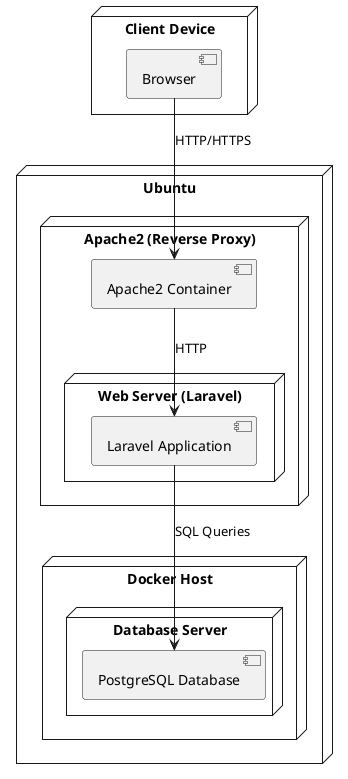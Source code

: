 @startuml deployment
node "Client Device" {
    [Browser]
}

node "Ubuntu" {
  node "Apache2 (Reverse Proxy)" {
    [Apache2 Container]
    node "Web Server (Laravel)" {
        [Laravel Application]
    }
  }
  
  node "Docker Host" {
    node "Database Server" {
        [PostgreSQL Database]
    }
}

}

[Browser] --> [Apache2 Container]: HTTP/HTTPS
[Apache2 Container] --> [Laravel Application]: HTTP
[Laravel Application] --> [PostgreSQL Database]: SQL Queries
@enduml
